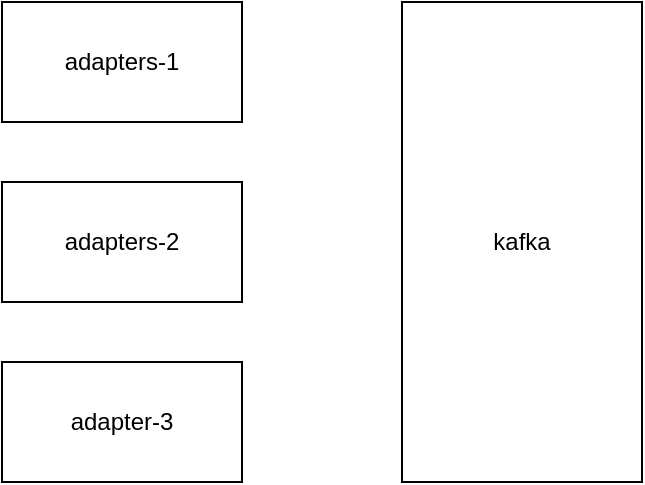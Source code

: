 <mxfile version="24.5.2" type="github">
  <diagram name="Страница — 1" id="Rjl7k9H7EMSpz9KUgi2v">
    <mxGraphModel dx="1364" dy="793" grid="1" gridSize="10" guides="1" tooltips="1" connect="1" arrows="1" fold="1" page="1" pageScale="1" pageWidth="827" pageHeight="1169" math="0" shadow="0">
      <root>
        <mxCell id="0" />
        <mxCell id="1" parent="0" />
        <mxCell id="8Y7H5D8fYuzPXvpqMWHl-1" value="adapters-1" style="rounded=0;whiteSpace=wrap;html=1;" vertex="1" parent="1">
          <mxGeometry x="60" y="770" width="120" height="60" as="geometry" />
        </mxCell>
        <mxCell id="8Y7H5D8fYuzPXvpqMWHl-2" value="adapters-2" style="rounded=0;whiteSpace=wrap;html=1;" vertex="1" parent="1">
          <mxGeometry x="60" y="860" width="120" height="60" as="geometry" />
        </mxCell>
        <mxCell id="8Y7H5D8fYuzPXvpqMWHl-3" value="adapter-3" style="rounded=0;whiteSpace=wrap;html=1;" vertex="1" parent="1">
          <mxGeometry x="60" y="950" width="120" height="60" as="geometry" />
        </mxCell>
        <mxCell id="8Y7H5D8fYuzPXvpqMWHl-4" value="kafka" style="rounded=0;whiteSpace=wrap;html=1;" vertex="1" parent="1">
          <mxGeometry x="260" y="770" width="120" height="240" as="geometry" />
        </mxCell>
      </root>
    </mxGraphModel>
  </diagram>
</mxfile>
